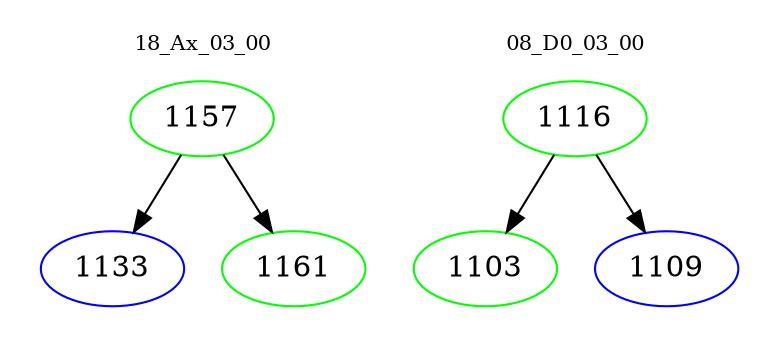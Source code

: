 digraph{
subgraph cluster_0 {
color = white
label = "18_Ax_03_00";
fontsize=10;
T0_1157 [label="1157", color="green"]
T0_1157 -> T0_1133 [color="black"]
T0_1133 [label="1133", color="blue"]
T0_1157 -> T0_1161 [color="black"]
T0_1161 [label="1161", color="green"]
}
subgraph cluster_1 {
color = white
label = "08_D0_03_00";
fontsize=10;
T1_1116 [label="1116", color="green"]
T1_1116 -> T1_1103 [color="black"]
T1_1103 [label="1103", color="green"]
T1_1116 -> T1_1109 [color="black"]
T1_1109 [label="1109", color="blue"]
}
}
